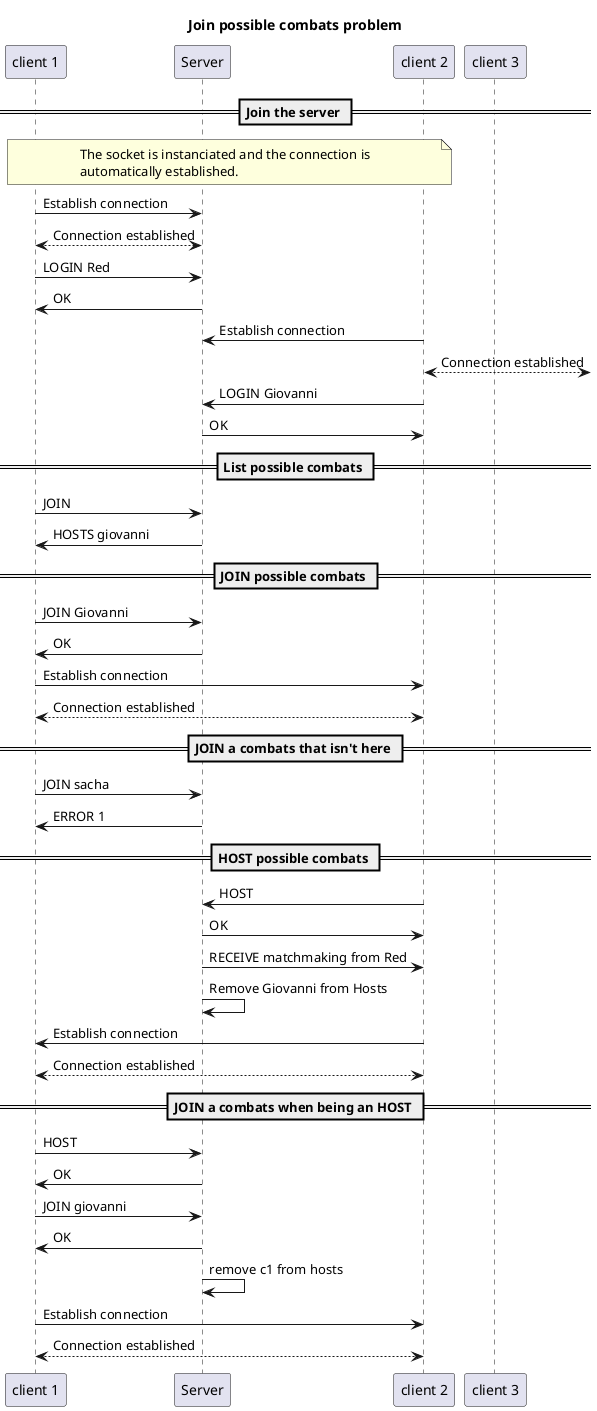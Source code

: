 @startuml JoinPossibleCombatsProblem

title "Join possible combats problem"

participant "client 1" as c1
participant "Server" as s
participant "client 2" as giovanni
participant "client 3" as sacha

== Join the server ==

note over c1,giovanni
The socket is instanciated and the connection is
automatically established.
end note

c1->s : Establish connection
c1<-->s : Connection established

c1->s: LOGIN Red
s->c1: OK

giovanni->s: Establish connection
giovanni<-->: Connection established

giovanni->s: LOGIN Giovanni
s->giovanni: OK

== List possible combats ==

c1->s: JOIN
s->c1: HOSTS giovanni

== JOIN possible combats ==

c1->s: JOIN Giovanni
s->c1: OK

c1->giovanni: Establish connection
c1<-->giovanni: Connection established

== JOIN a combats that isn't here ==

c1->s: JOIN sacha
s->c1: ERROR 1

== HOST possible combats ==

giovanni->s: HOST
s->giovanni: OK
s->giovanni: RECEIVE matchmaking from Red
s->s: Remove Giovanni from Hosts

giovanni->c1: Establish connection
c1<-->giovanni: Connection established

== JOIN a combats when being an HOST ==
c1->s: HOST
s->c1: OK

c1->s: JOIN giovanni
s->c1: OK
s->s: remove c1 from hosts

c1->giovanni: Establish connection
c1<-->giovanni: Connection established

@enduml